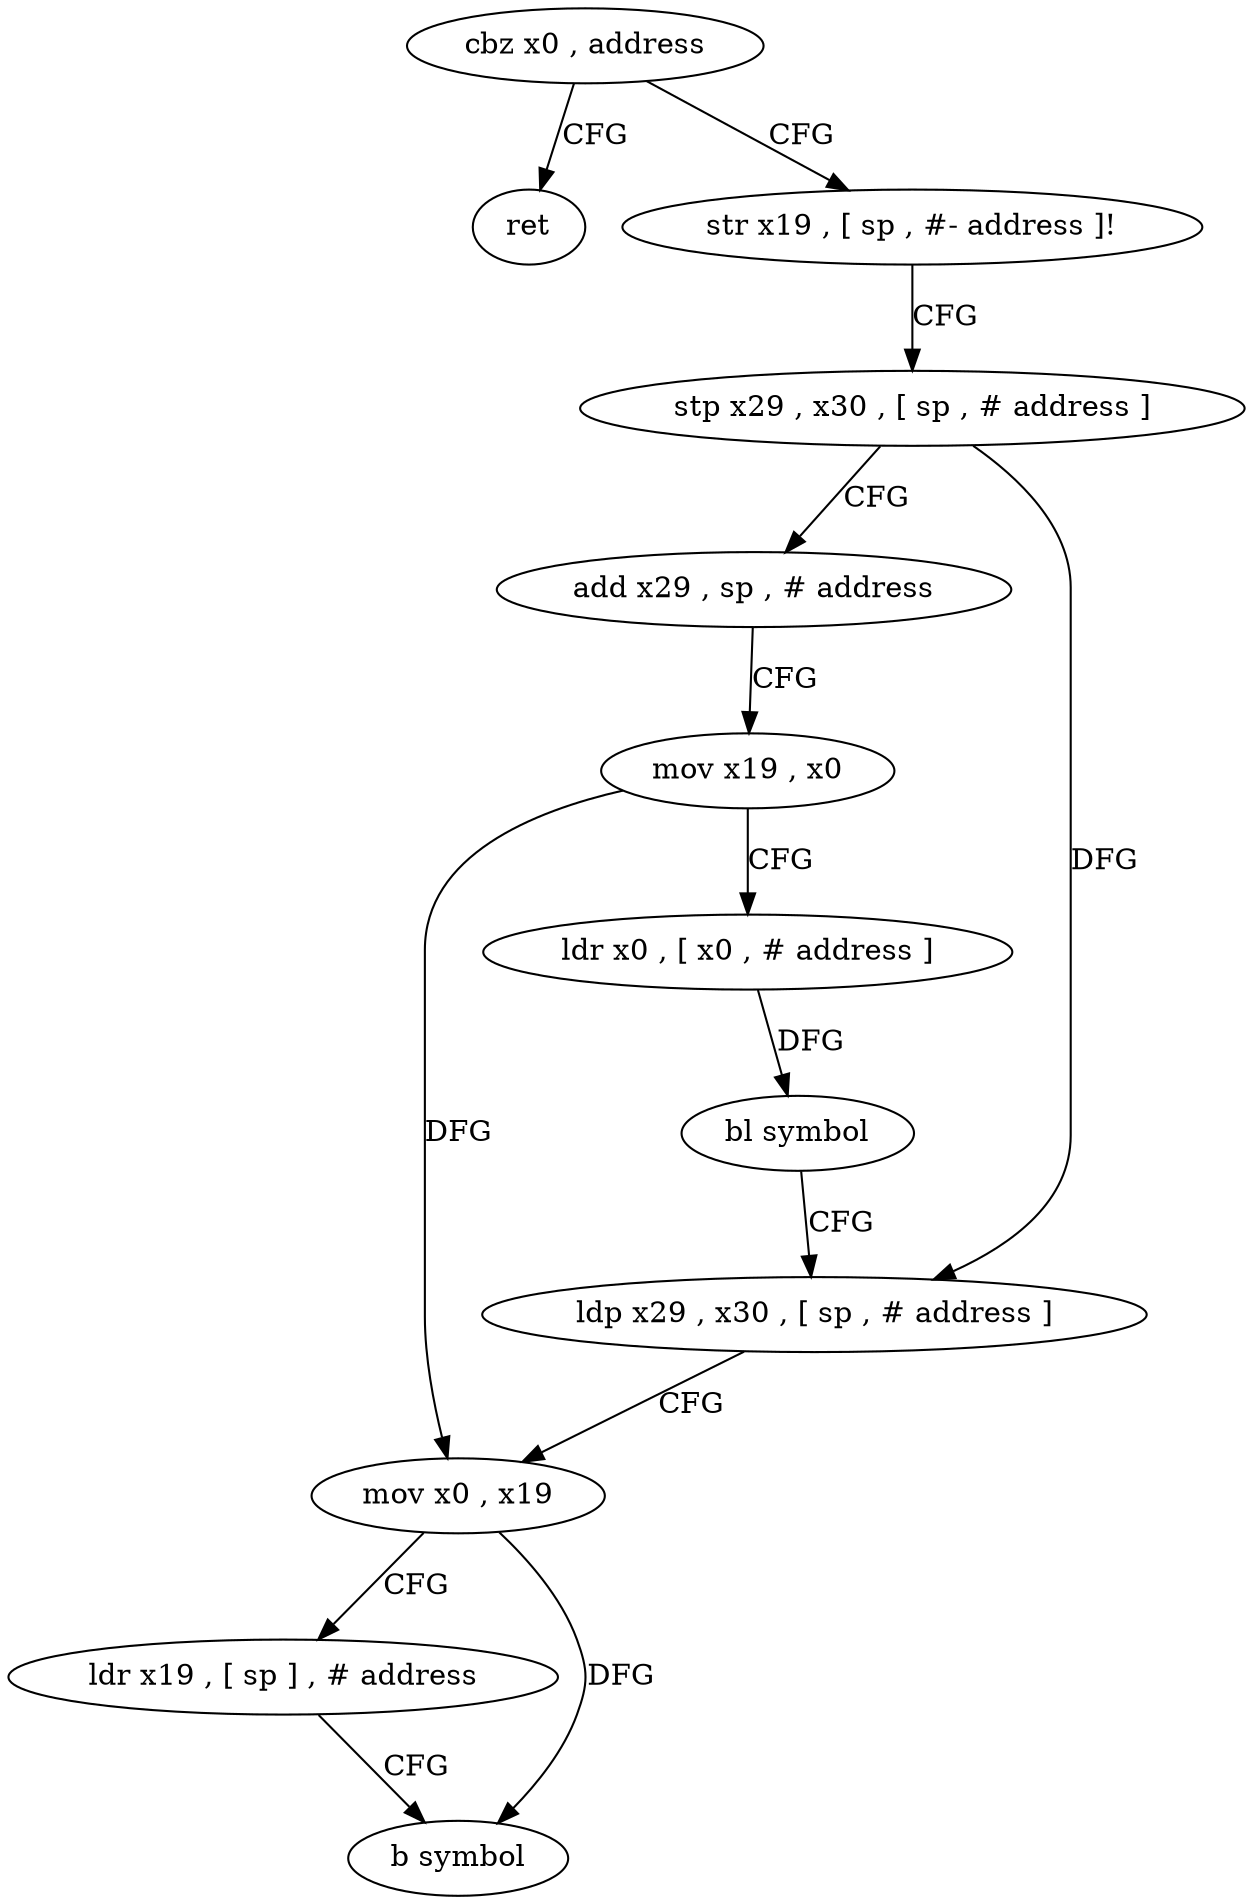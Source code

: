 digraph "func" {
"93848" [label = "cbz x0 , address" ]
"93892" [label = "ret" ]
"93852" [label = "str x19 , [ sp , #- address ]!" ]
"93856" [label = "stp x29 , x30 , [ sp , # address ]" ]
"93860" [label = "add x29 , sp , # address" ]
"93864" [label = "mov x19 , x0" ]
"93868" [label = "ldr x0 , [ x0 , # address ]" ]
"93872" [label = "bl symbol" ]
"93876" [label = "ldp x29 , x30 , [ sp , # address ]" ]
"93880" [label = "mov x0 , x19" ]
"93884" [label = "ldr x19 , [ sp ] , # address" ]
"93888" [label = "b symbol" ]
"93848" -> "93892" [ label = "CFG" ]
"93848" -> "93852" [ label = "CFG" ]
"93852" -> "93856" [ label = "CFG" ]
"93856" -> "93860" [ label = "CFG" ]
"93856" -> "93876" [ label = "DFG" ]
"93860" -> "93864" [ label = "CFG" ]
"93864" -> "93868" [ label = "CFG" ]
"93864" -> "93880" [ label = "DFG" ]
"93868" -> "93872" [ label = "DFG" ]
"93872" -> "93876" [ label = "CFG" ]
"93876" -> "93880" [ label = "CFG" ]
"93880" -> "93884" [ label = "CFG" ]
"93880" -> "93888" [ label = "DFG" ]
"93884" -> "93888" [ label = "CFG" ]
}
